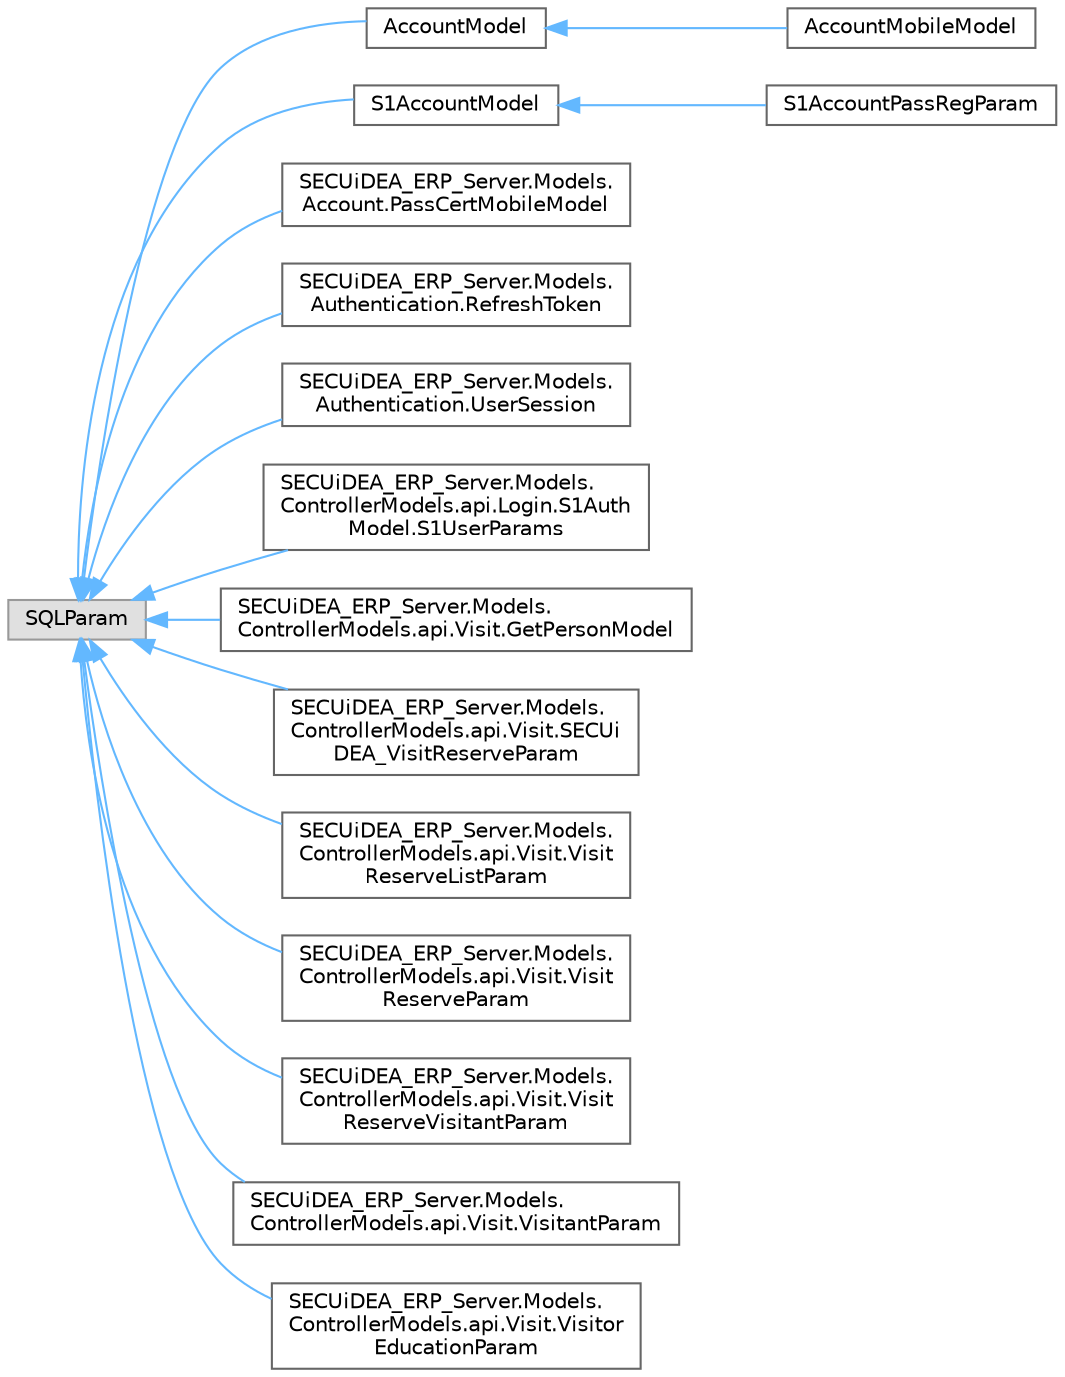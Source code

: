 digraph "그래픽컬한 클래스 계통도"
{
 // LATEX_PDF_SIZE
  bgcolor="transparent";
  edge [fontname=Helvetica,fontsize=10,labelfontname=Helvetica,labelfontsize=10];
  node [fontname=Helvetica,fontsize=10,shape=box,height=0.2,width=0.4];
  rankdir="LR";
  Node0 [id="Node000000",label="SQLParam",height=0.2,width=0.4,color="grey60", fillcolor="#E0E0E0", style="filled",tooltip=" "];
  Node0 -> Node1 [id="edge27_Node000000_Node000001",dir="back",color="steelblue1",style="solid",tooltip=" "];
  Node1 [id="Node000001",label="AccountModel",height=0.2,width=0.4,color="grey40", fillcolor="white", style="filled",URL="$class_account_model.html",tooltip="기본 계정 모델"];
  Node1 -> Node2 [id="edge28_Node000001_Node000002",dir="back",color="steelblue1",style="solid",tooltip=" "];
  Node2 [id="Node000002",label="AccountMobileModel",height=0.2,width=0.4,color="grey40", fillcolor="white", style="filled",URL="$class_account_mobile_model.html",tooltip="휴대폰 번호가 있는 계정 모델"];
  Node0 -> Node3 [id="edge29_Node000000_Node000003",dir="back",color="steelblue1",style="solid",tooltip=" "];
  Node3 [id="Node000003",label="S1AccountModel",height=0.2,width=0.4,color="grey40", fillcolor="white", style="filled",URL="$class_s1_account_model.html",tooltip="S1 전용 계정 모델"];
  Node3 -> Node4 [id="edge30_Node000003_Node000004",dir="back",color="steelblue1",style="solid",tooltip=" "];
  Node4 [id="Node000004",label="S1AccountPassRegParam",height=0.2,width=0.4,color="grey40", fillcolor="white", style="filled",URL="$class_s1_account_pass_reg_param.html",tooltip=" "];
  Node0 -> Node5 [id="edge31_Node000000_Node000005",dir="back",color="steelblue1",style="solid",tooltip=" "];
  Node5 [id="Node000005",label="SECUiDEA_ERP_Server.Models.\lAccount.PassCertMobileModel",height=0.2,width=0.4,color="grey40", fillcolor="white", style="filled",URL="$class_s_e_c_ui_d_e_a___e_r_p___server_1_1_models_1_1_account_1_1_pass_cert_mobile_model.html",tooltip=" "];
  Node0 -> Node6 [id="edge32_Node000000_Node000006",dir="back",color="steelblue1",style="solid",tooltip=" "];
  Node6 [id="Node000006",label="SECUiDEA_ERP_Server.Models.\lAuthentication.RefreshToken",height=0.2,width=0.4,color="grey40", fillcolor="white", style="filled",URL="$class_s_e_c_ui_d_e_a___e_r_p___server_1_1_models_1_1_authentication_1_1_refresh_token.html",tooltip="JWT 인증 토큰 재발급용 토큰"];
  Node0 -> Node7 [id="edge33_Node000000_Node000007",dir="back",color="steelblue1",style="solid",tooltip=" "];
  Node7 [id="Node000007",label="SECUiDEA_ERP_Server.Models.\lAuthentication.UserSession",height=0.2,width=0.4,color="grey40", fillcolor="white", style="filled",URL="$class_s_e_c_ui_d_e_a___e_r_p___server_1_1_models_1_1_authentication_1_1_user_session.html",tooltip=" "];
  Node0 -> Node8 [id="edge34_Node000000_Node000008",dir="back",color="steelblue1",style="solid",tooltip=" "];
  Node8 [id="Node000008",label="SECUiDEA_ERP_Server.Models.\lControllerModels.api.Login.S1Auth\lModel.S1UserParams",height=0.2,width=0.4,color="grey40", fillcolor="white", style="filled",URL="$class_s_e_c_ui_d_e_a___e_r_p___server_1_1_models_1_1_controller_models_1_1api_1_1_login_1_1_s1_auth_model_1_1_s1_user_params.html",tooltip=" "];
  Node0 -> Node9 [id="edge35_Node000000_Node000009",dir="back",color="steelblue1",style="solid",tooltip=" "];
  Node9 [id="Node000009",label="SECUiDEA_ERP_Server.Models.\lControllerModels.api.Visit.GetPersonModel",height=0.2,width=0.4,color="grey40", fillcolor="white", style="filled",URL="$class_s_e_c_ui_d_e_a___e_r_p___server_1_1_models_1_1_controller_models_1_1api_1_1_visit_1_1_get_person_model.html",tooltip=" "];
  Node0 -> Node10 [id="edge36_Node000000_Node000010",dir="back",color="steelblue1",style="solid",tooltip=" "];
  Node10 [id="Node000010",label="SECUiDEA_ERP_Server.Models.\lControllerModels.api.Visit.SECUi\lDEA_VisitReserveParam",height=0.2,width=0.4,color="grey40", fillcolor="white", style="filled",URL="$class_s_e_c_ui_d_e_a___e_r_p___server_1_1_models_1_1_controller_models_1_1api_1_1_visit_1_1_s_e_39e79f5ce38c194aa7f0bff5632dbf8e.html",tooltip=" "];
  Node0 -> Node11 [id="edge37_Node000000_Node000011",dir="back",color="steelblue1",style="solid",tooltip=" "];
  Node11 [id="Node000011",label="SECUiDEA_ERP_Server.Models.\lControllerModels.api.Visit.Visit\lReserveListParam",height=0.2,width=0.4,color="grey40", fillcolor="white", style="filled",URL="$class_s_e_c_ui_d_e_a___e_r_p___server_1_1_models_1_1_controller_models_1_1api_1_1_visit_1_1_visit_reserve_list_param.html",tooltip=" "];
  Node0 -> Node12 [id="edge38_Node000000_Node000012",dir="back",color="steelblue1",style="solid",tooltip=" "];
  Node12 [id="Node000012",label="SECUiDEA_ERP_Server.Models.\lControllerModels.api.Visit.Visit\lReserveParam",height=0.2,width=0.4,color="grey40", fillcolor="white", style="filled",URL="$class_s_e_c_ui_d_e_a___e_r_p___server_1_1_models_1_1_controller_models_1_1api_1_1_visit_1_1_visit_reserve_param.html",tooltip=" "];
  Node0 -> Node13 [id="edge39_Node000000_Node000013",dir="back",color="steelblue1",style="solid",tooltip=" "];
  Node13 [id="Node000013",label="SECUiDEA_ERP_Server.Models.\lControllerModels.api.Visit.Visit\lReserveVisitantParam",height=0.2,width=0.4,color="grey40", fillcolor="white", style="filled",URL="$class_s_e_c_ui_d_e_a___e_r_p___server_1_1_models_1_1_controller_models_1_1api_1_1_visit_1_1_visit_reserve_visitant_param.html",tooltip=" "];
  Node0 -> Node14 [id="edge40_Node000000_Node000014",dir="back",color="steelblue1",style="solid",tooltip=" "];
  Node14 [id="Node000014",label="SECUiDEA_ERP_Server.Models.\lControllerModels.api.Visit.VisitantParam",height=0.2,width=0.4,color="grey40", fillcolor="white", style="filled",URL="$class_s_e_c_ui_d_e_a___e_r_p___server_1_1_models_1_1_controller_models_1_1api_1_1_visit_1_1_visitant_param.html",tooltip=" "];
  Node0 -> Node15 [id="edge41_Node000000_Node000015",dir="back",color="steelblue1",style="solid",tooltip=" "];
  Node15 [id="Node000015",label="SECUiDEA_ERP_Server.Models.\lControllerModels.api.Visit.Visitor\lEducationParam",height=0.2,width=0.4,color="grey40", fillcolor="white", style="filled",URL="$class_s_e_c_ui_d_e_a___e_r_p___server_1_1_models_1_1_controller_models_1_1api_1_1_visit_1_1_visitor_education_param.html",tooltip=" "];
}
